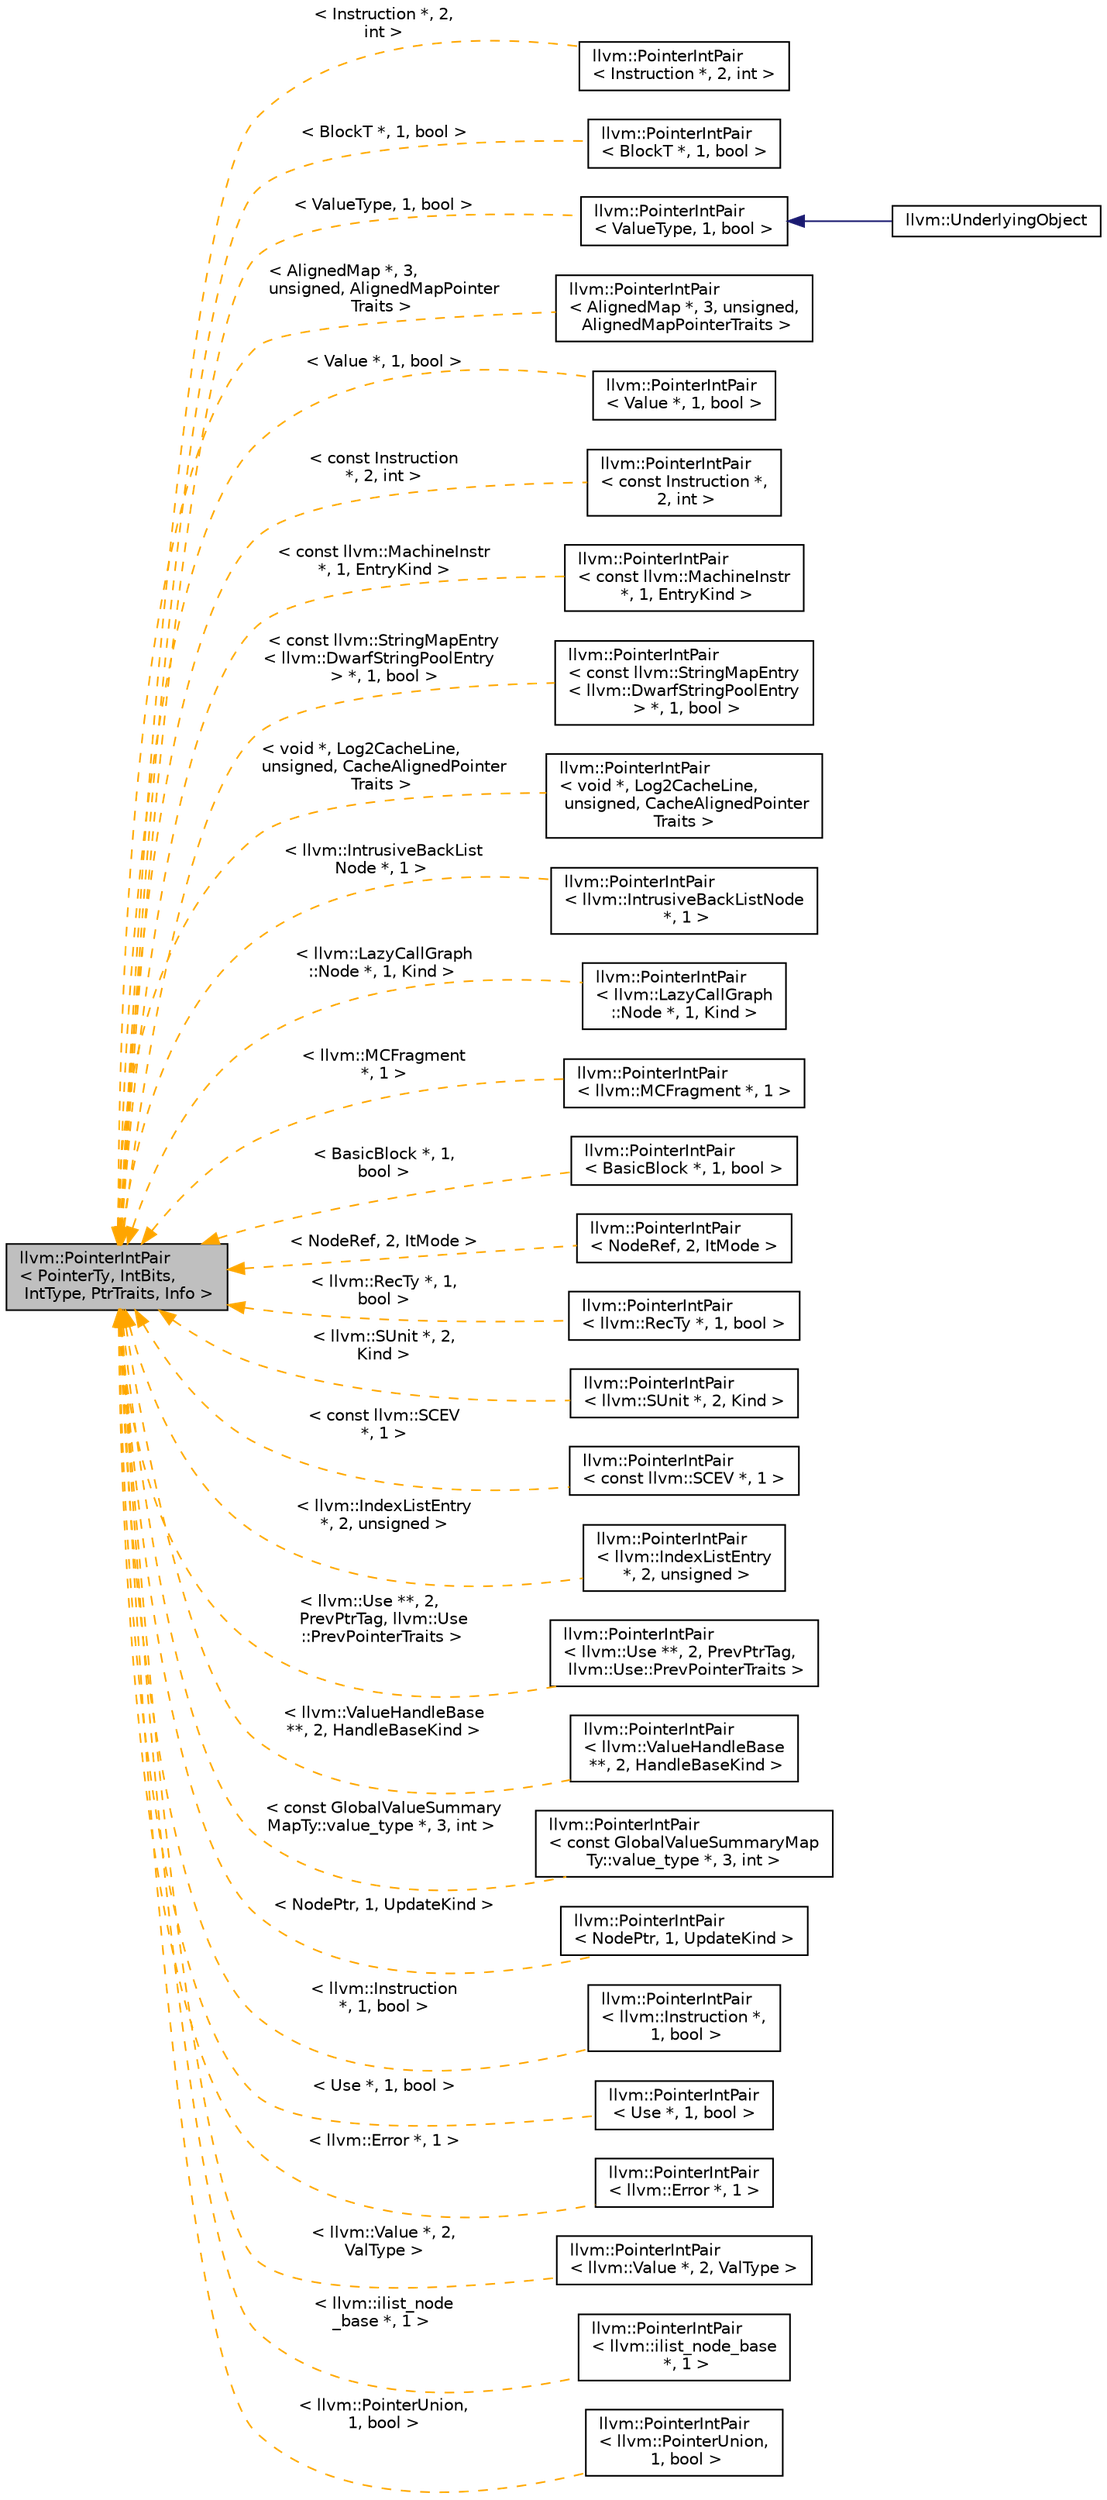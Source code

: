 digraph "llvm::PointerIntPair&lt; PointerTy, IntBits, IntType, PtrTraits, Info &gt;"
{
 // LATEX_PDF_SIZE
  bgcolor="transparent";
  edge [fontname="Helvetica",fontsize="10",labelfontname="Helvetica",labelfontsize="10"];
  node [fontname="Helvetica",fontsize="10",shape="box"];
  rankdir="LR";
  Node1 [label="llvm::PointerIntPair\l\< PointerTy, IntBits,\l IntType, PtrTraits, Info \>",height=0.2,width=0.4,color="black", fillcolor="grey75", style="filled", fontcolor="black",tooltip="PointerIntPair - This class implements a pair of a pointer and small integer."];
  Node1 -> Node2 [dir="back",color="orange",fontsize="10",style="dashed",label=" \< Instruction *, 2,\l int \>" ,fontname="Helvetica"];
  Node2 [label="llvm::PointerIntPair\l\< Instruction *, 2, int \>",height=0.2,width=0.4,color="black",URL="$classllvm_1_1PointerIntPair.html",tooltip=" "];
  Node1 -> Node3 [dir="back",color="orange",fontsize="10",style="dashed",label=" \< BlockT *, 1, bool \>" ,fontname="Helvetica"];
  Node3 [label="llvm::PointerIntPair\l\< BlockT *, 1, bool \>",height=0.2,width=0.4,color="black",URL="$classllvm_1_1PointerIntPair.html",tooltip=" "];
  Node1 -> Node4 [dir="back",color="orange",fontsize="10",style="dashed",label=" \< ValueType, 1, bool \>" ,fontname="Helvetica"];
  Node4 [label="llvm::PointerIntPair\l\< ValueType, 1, bool \>",height=0.2,width=0.4,color="black",URL="$classllvm_1_1PointerIntPair.html",tooltip=" "];
  Node4 -> Node5 [dir="back",color="midnightblue",fontsize="10",style="solid",fontname="Helvetica"];
  Node5 [label="llvm::UnderlyingObject",height=0.2,width=0.4,color="black",URL="$structllvm_1_1UnderlyingObject.html",tooltip=" "];
  Node1 -> Node6 [dir="back",color="orange",fontsize="10",style="dashed",label=" \< AlignedMap *, 3,\l unsigned, AlignedMapPointer\lTraits \>" ,fontname="Helvetica"];
  Node6 [label="llvm::PointerIntPair\l\< AlignedMap *, 3, unsigned,\l AlignedMapPointerTraits \>",height=0.2,width=0.4,color="black",URL="$classllvm_1_1PointerIntPair.html",tooltip=" "];
  Node1 -> Node7 [dir="back",color="orange",fontsize="10",style="dashed",label=" \< Value *, 1, bool \>" ,fontname="Helvetica"];
  Node7 [label="llvm::PointerIntPair\l\< Value *, 1, bool \>",height=0.2,width=0.4,color="black",URL="$classllvm_1_1PointerIntPair.html",tooltip=" "];
  Node1 -> Node8 [dir="back",color="orange",fontsize="10",style="dashed",label=" \< const Instruction\l *, 2, int \>" ,fontname="Helvetica"];
  Node8 [label="llvm::PointerIntPair\l\< const Instruction *,\l 2, int \>",height=0.2,width=0.4,color="black",URL="$classllvm_1_1PointerIntPair.html",tooltip=" "];
  Node1 -> Node9 [dir="back",color="orange",fontsize="10",style="dashed",label=" \< const llvm::MachineInstr\l *, 1, EntryKind \>" ,fontname="Helvetica"];
  Node9 [label="llvm::PointerIntPair\l\< const llvm::MachineInstr\l *, 1, EntryKind \>",height=0.2,width=0.4,color="black",URL="$classllvm_1_1PointerIntPair.html",tooltip=" "];
  Node1 -> Node10 [dir="back",color="orange",fontsize="10",style="dashed",label=" \< const llvm::StringMapEntry\l\< llvm::DwarfStringPoolEntry\l \> *, 1, bool \>" ,fontname="Helvetica"];
  Node10 [label="llvm::PointerIntPair\l\< const llvm::StringMapEntry\l\< llvm::DwarfStringPoolEntry\l \> *, 1, bool \>",height=0.2,width=0.4,color="black",URL="$classllvm_1_1PointerIntPair.html",tooltip=" "];
  Node1 -> Node11 [dir="back",color="orange",fontsize="10",style="dashed",label=" \< void *, Log2CacheLine,\l unsigned, CacheAlignedPointer\lTraits \>" ,fontname="Helvetica"];
  Node11 [label="llvm::PointerIntPair\l\< void *, Log2CacheLine,\l unsigned, CacheAlignedPointer\lTraits \>",height=0.2,width=0.4,color="black",URL="$classllvm_1_1PointerIntPair.html",tooltip=" "];
  Node1 -> Node12 [dir="back",color="orange",fontsize="10",style="dashed",label=" \< llvm::IntrusiveBackList\lNode *, 1 \>" ,fontname="Helvetica"];
  Node12 [label="llvm::PointerIntPair\l\< llvm::IntrusiveBackListNode\l *, 1 \>",height=0.2,width=0.4,color="black",URL="$classllvm_1_1PointerIntPair.html",tooltip=" "];
  Node1 -> Node13 [dir="back",color="orange",fontsize="10",style="dashed",label=" \< llvm::LazyCallGraph\l::Node *, 1, Kind \>" ,fontname="Helvetica"];
  Node13 [label="llvm::PointerIntPair\l\< llvm::LazyCallGraph\l::Node *, 1, Kind \>",height=0.2,width=0.4,color="black",URL="$classllvm_1_1PointerIntPair.html",tooltip=" "];
  Node1 -> Node14 [dir="back",color="orange",fontsize="10",style="dashed",label=" \< llvm::MCFragment\l *, 1 \>" ,fontname="Helvetica"];
  Node14 [label="llvm::PointerIntPair\l\< llvm::MCFragment *, 1 \>",height=0.2,width=0.4,color="black",URL="$classllvm_1_1PointerIntPair.html",tooltip=" "];
  Node1 -> Node15 [dir="back",color="orange",fontsize="10",style="dashed",label=" \< BasicBlock *, 1,\l bool \>" ,fontname="Helvetica"];
  Node15 [label="llvm::PointerIntPair\l\< BasicBlock *, 1, bool \>",height=0.2,width=0.4,color="black",URL="$classllvm_1_1PointerIntPair.html",tooltip=" "];
  Node1 -> Node16 [dir="back",color="orange",fontsize="10",style="dashed",label=" \< NodeRef, 2, ItMode \>" ,fontname="Helvetica"];
  Node16 [label="llvm::PointerIntPair\l\< NodeRef, 2, ItMode \>",height=0.2,width=0.4,color="black",URL="$classllvm_1_1PointerIntPair.html",tooltip=" "];
  Node1 -> Node17 [dir="back",color="orange",fontsize="10",style="dashed",label=" \< llvm::RecTy *, 1,\l bool \>" ,fontname="Helvetica"];
  Node17 [label="llvm::PointerIntPair\l\< llvm::RecTy *, 1, bool \>",height=0.2,width=0.4,color="black",URL="$classllvm_1_1PointerIntPair.html",tooltip=" "];
  Node1 -> Node18 [dir="back",color="orange",fontsize="10",style="dashed",label=" \< llvm::SUnit *, 2,\l Kind \>" ,fontname="Helvetica"];
  Node18 [label="llvm::PointerIntPair\l\< llvm::SUnit *, 2, Kind \>",height=0.2,width=0.4,color="black",URL="$classllvm_1_1PointerIntPair.html",tooltip=" "];
  Node1 -> Node19 [dir="back",color="orange",fontsize="10",style="dashed",label=" \< const llvm::SCEV\l *, 1 \>" ,fontname="Helvetica"];
  Node19 [label="llvm::PointerIntPair\l\< const llvm::SCEV *, 1 \>",height=0.2,width=0.4,color="black",URL="$classllvm_1_1PointerIntPair.html",tooltip=" "];
  Node1 -> Node20 [dir="back",color="orange",fontsize="10",style="dashed",label=" \< llvm::IndexListEntry\l *, 2, unsigned \>" ,fontname="Helvetica"];
  Node20 [label="llvm::PointerIntPair\l\< llvm::IndexListEntry\l *, 2, unsigned \>",height=0.2,width=0.4,color="black",URL="$classllvm_1_1PointerIntPair.html",tooltip=" "];
  Node1 -> Node21 [dir="back",color="orange",fontsize="10",style="dashed",label=" \< llvm::Use **, 2,\l PrevPtrTag, llvm::Use\l::PrevPointerTraits \>" ,fontname="Helvetica"];
  Node21 [label="llvm::PointerIntPair\l\< llvm::Use **, 2, PrevPtrTag,\l llvm::Use::PrevPointerTraits \>",height=0.2,width=0.4,color="black",URL="$classllvm_1_1PointerIntPair.html",tooltip=" "];
  Node1 -> Node22 [dir="back",color="orange",fontsize="10",style="dashed",label=" \< llvm::ValueHandleBase\l **, 2, HandleBaseKind \>" ,fontname="Helvetica"];
  Node22 [label="llvm::PointerIntPair\l\< llvm::ValueHandleBase\l **, 2, HandleBaseKind \>",height=0.2,width=0.4,color="black",URL="$classllvm_1_1PointerIntPair.html",tooltip=" "];
  Node1 -> Node23 [dir="back",color="orange",fontsize="10",style="dashed",label=" \< const GlobalValueSummary\lMapTy::value_type *, 3, int \>" ,fontname="Helvetica"];
  Node23 [label="llvm::PointerIntPair\l\< const GlobalValueSummaryMap\lTy::value_type *, 3, int \>",height=0.2,width=0.4,color="black",URL="$classllvm_1_1PointerIntPair.html",tooltip=" "];
  Node1 -> Node24 [dir="back",color="orange",fontsize="10",style="dashed",label=" \< NodePtr, 1, UpdateKind \>" ,fontname="Helvetica"];
  Node24 [label="llvm::PointerIntPair\l\< NodePtr, 1, UpdateKind \>",height=0.2,width=0.4,color="black",URL="$classllvm_1_1PointerIntPair.html",tooltip=" "];
  Node1 -> Node25 [dir="back",color="orange",fontsize="10",style="dashed",label=" \< llvm::Instruction\l *, 1, bool \>" ,fontname="Helvetica"];
  Node25 [label="llvm::PointerIntPair\l\< llvm::Instruction *,\l 1, bool \>",height=0.2,width=0.4,color="black",URL="$classllvm_1_1PointerIntPair.html",tooltip=" "];
  Node1 -> Node26 [dir="back",color="orange",fontsize="10",style="dashed",label=" \< Use *, 1, bool \>" ,fontname="Helvetica"];
  Node26 [label="llvm::PointerIntPair\l\< Use *, 1, bool \>",height=0.2,width=0.4,color="black",URL="$classllvm_1_1PointerIntPair.html",tooltip=" "];
  Node1 -> Node27 [dir="back",color="orange",fontsize="10",style="dashed",label=" \< llvm::Error *, 1 \>" ,fontname="Helvetica"];
  Node27 [label="llvm::PointerIntPair\l\< llvm::Error *, 1 \>",height=0.2,width=0.4,color="black",URL="$classllvm_1_1PointerIntPair.html",tooltip=" "];
  Node1 -> Node28 [dir="back",color="orange",fontsize="10",style="dashed",label=" \< llvm::Value *, 2,\l ValType \>" ,fontname="Helvetica"];
  Node28 [label="llvm::PointerIntPair\l\< llvm::Value *, 2, ValType \>",height=0.2,width=0.4,color="black",URL="$classllvm_1_1PointerIntPair.html",tooltip=" "];
  Node1 -> Node29 [dir="back",color="orange",fontsize="10",style="dashed",label=" \< llvm::ilist_node\l_base *, 1 \>" ,fontname="Helvetica"];
  Node29 [label="llvm::PointerIntPair\l\< llvm::ilist_node_base\l *, 1 \>",height=0.2,width=0.4,color="black",URL="$classllvm_1_1PointerIntPair.html",tooltip=" "];
  Node1 -> Node30 [dir="back",color="orange",fontsize="10",style="dashed",label=" \< llvm::PointerUnion,\l 1, bool \>" ,fontname="Helvetica"];
  Node30 [label="llvm::PointerIntPair\l\< llvm::PointerUnion,\l 1, bool \>",height=0.2,width=0.4,color="black",URL="$classllvm_1_1PointerIntPair.html",tooltip=" "];
}
